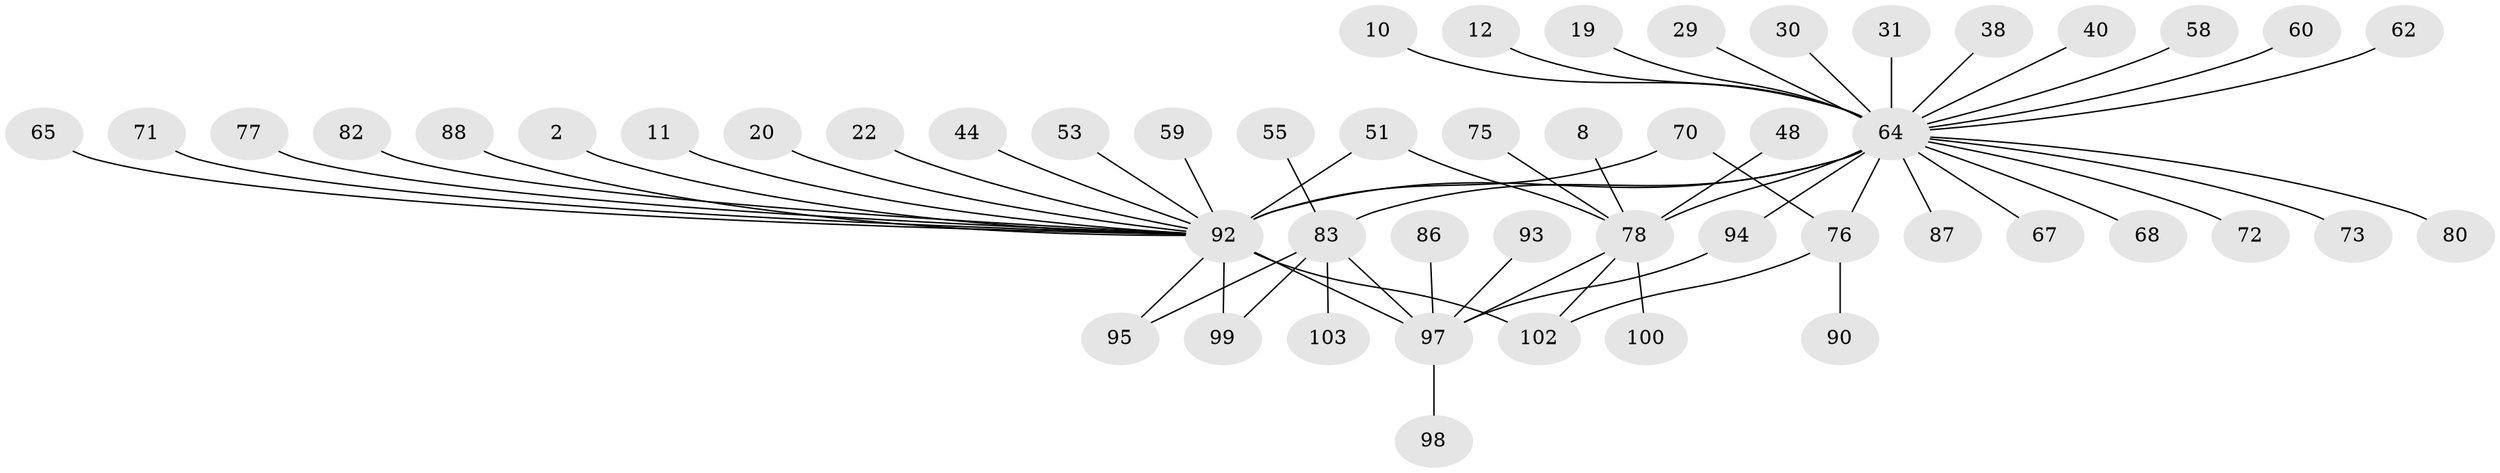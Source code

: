 // original degree distribution, {13: 0.009708737864077669, 1: 0.5339805825242718, 3: 0.0970873786407767, 20: 0.009708737864077669, 10: 0.009708737864077669, 5: 0.05825242718446602, 11: 0.009708737864077669, 16: 0.009708737864077669, 7: 0.02912621359223301, 6: 0.038834951456310676, 4: 0.02912621359223301, 2: 0.1650485436893204}
// Generated by graph-tools (version 1.1) at 2025/47/03/09/25 04:47:45]
// undirected, 51 vertices, 59 edges
graph export_dot {
graph [start="1"]
  node [color=gray90,style=filled];
  2;
  8;
  10;
  11;
  12;
  19;
  20;
  22;
  29;
  30;
  31;
  38;
  40;
  44;
  48;
  51;
  53;
  55;
  58;
  59;
  60;
  62 [super="+23"];
  64 [super="+27+57+43"];
  65 [super="+63"];
  67;
  68;
  70;
  71;
  72;
  73;
  75;
  76 [super="+56+74+61"];
  77;
  78 [super="+69+7"];
  80;
  82;
  83 [super="+17+41"];
  86;
  87;
  88;
  90;
  92 [super="+25+52"];
  93 [super="+89"];
  94 [super="+85"];
  95 [super="+81"];
  97 [super="+91+49+84"];
  98;
  99;
  100;
  102 [super="+101+96"];
  103;
  2 -- 92;
  8 -- 78;
  10 -- 64;
  11 -- 92;
  12 -- 64;
  19 -- 64;
  20 -- 92;
  22 -- 92;
  29 -- 64;
  30 -- 64;
  31 -- 64;
  38 -- 64;
  40 -- 64;
  44 -- 92;
  48 -- 78;
  51 -- 92;
  51 -- 78;
  53 -- 92;
  55 -- 83;
  58 -- 64;
  59 -- 92;
  60 -- 64;
  62 -- 64;
  64 -- 67;
  64 -- 80;
  64 -- 68;
  64 -- 72 [weight=2];
  64 -- 73;
  64 -- 78 [weight=6];
  64 -- 83 [weight=3];
  64 -- 87;
  64 -- 76 [weight=3];
  64 -- 92 [weight=7];
  64 -- 94 [weight=2];
  65 -- 92;
  70 -- 76;
  70 -- 92;
  71 -- 92;
  75 -- 78;
  76 -- 90;
  76 -- 102;
  77 -- 92;
  78 -- 100;
  78 -- 97 [weight=2];
  78 -- 102;
  82 -- 92;
  83 -- 97;
  83 -- 99 [weight=2];
  83 -- 103;
  83 -- 95;
  86 -- 97;
  88 -- 92;
  92 -- 99;
  92 -- 95;
  92 -- 97 [weight=5];
  92 -- 102 [weight=2];
  93 -- 97;
  94 -- 97;
  97 -- 98;
}
